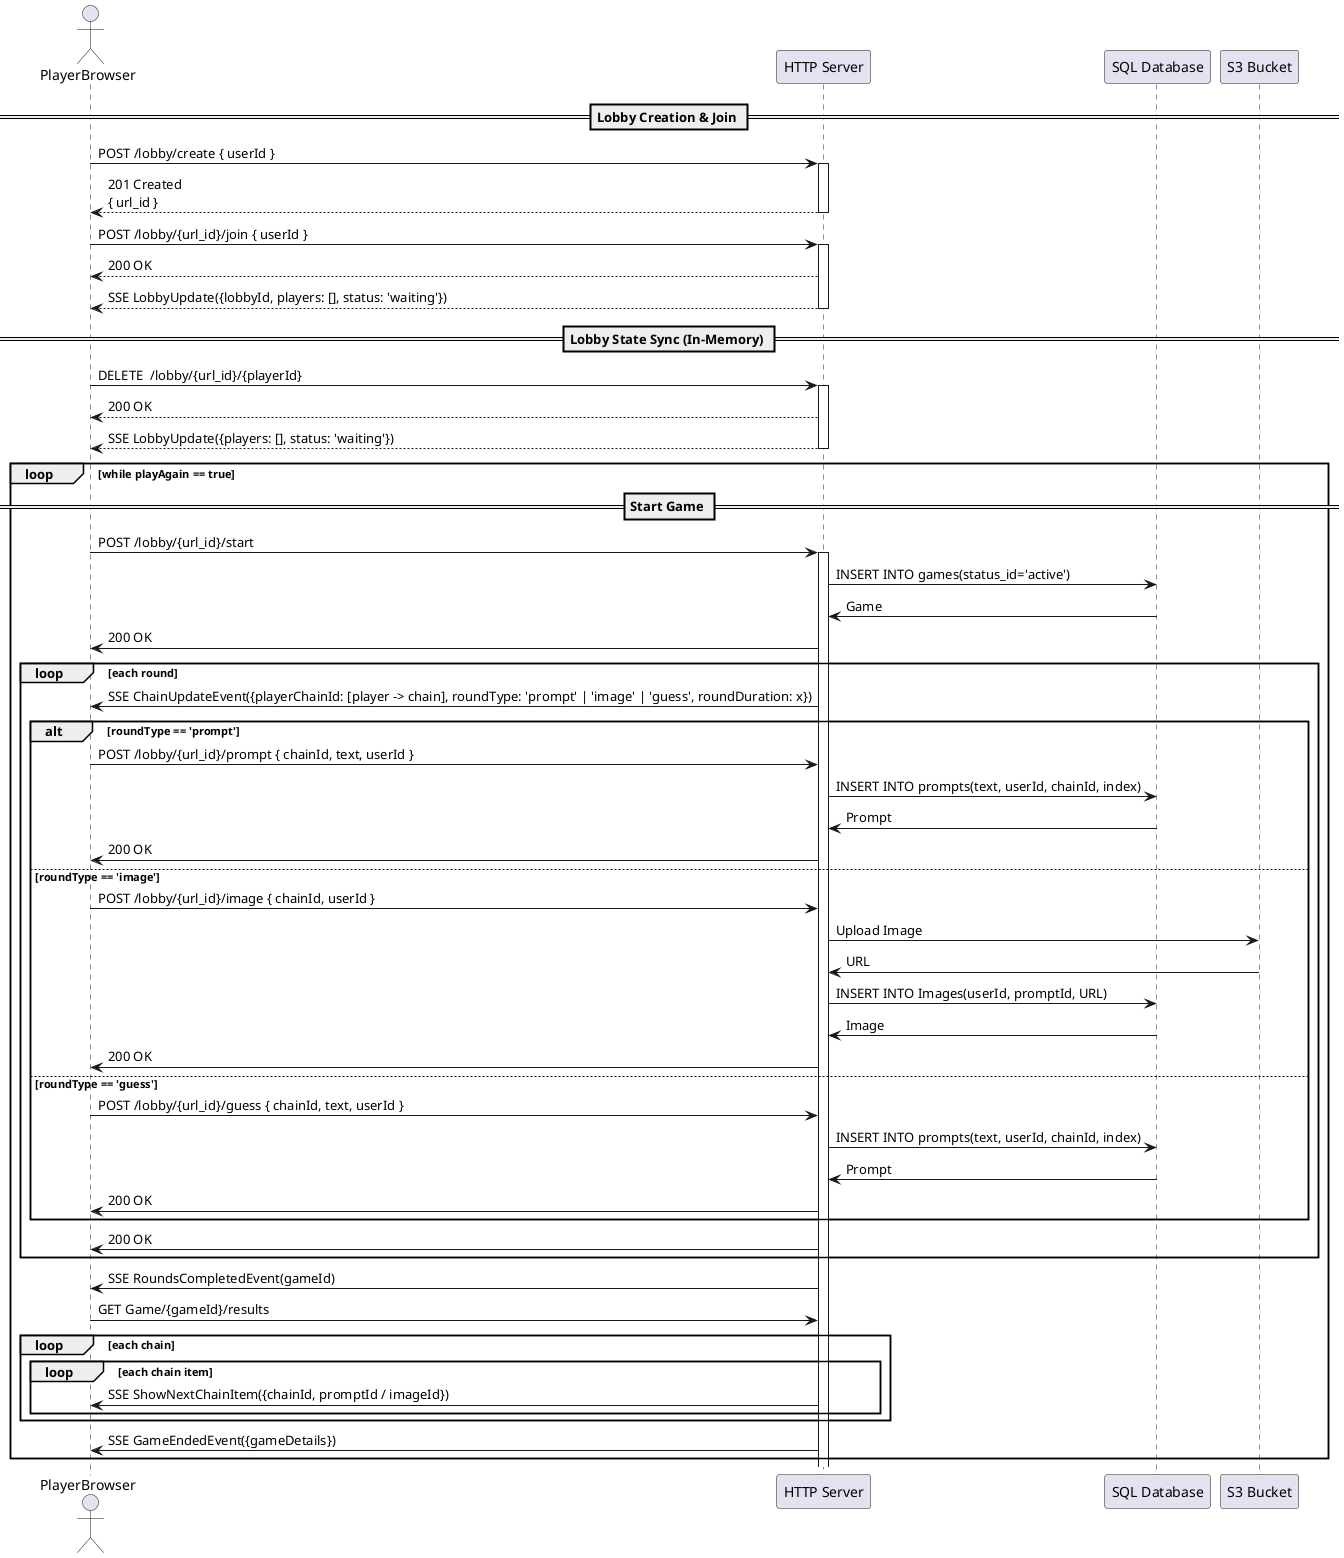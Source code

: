 @startuml Game Flow
actor PlayerBrowser as Browser

participant "HTTP Server" as HTTP
participant "SQL Database" as DB
participant "S3 Bucket" as S3

== Lobby Creation & Join ==
Browser -> HTTP : POST /lobby/create { userId }
activate HTTP
HTTP --> Browser : 201 Created\n{ url_id }
deactivate HTTP

Browser -> HTTP : POST /lobby/{url_id}/join { userId }
activate HTTP
HTTP --> Browser : 200 OK
HTTP --> Browser : SSE LobbyUpdate({lobbyId, players: [], status: 'waiting'})
deactivate HTTP

== Lobby State Sync (In-Memory) ==

Browser -> HTTP : DELETE  /lobby/{url_id}/{playerId}
activate HTTP
HTTP --> Browser : 200 OK
HTTP --> Browser : SSE LobbyUpdate({players: [], status: 'waiting'})
deactivate HTTP

loop while playAgain == true
  == Start Game ==
  Browser -> HTTP : POST /lobby/{url_id}/start
  activate HTTP
  HTTP -> DB : INSERT INTO games(status_id='active')
  DB -> HTTP : Game
  ' do we really need to store the game status?
  HTTP -> Browser : 200 OK 
  loop each round
    HTTP -> Browser : SSE ChainUpdateEvent({playerChainId: [player -> chain], roundType: 'prompt' | 'image' | 'guess', roundDuration: x})

    alt roundType == 'prompt'
      Browser -> HTTP : POST /lobby/{url_id}/prompt { chainId, text, userId }
      HTTP -> DB : INSERT INTO prompts(text, userId, chainId, index)
      DB -> HTTP : Prompt
      HTTP -> Browser : 200 OK
    else roundType == 'image'
      Browser -> HTTP : POST /lobby/{url_id}/image { chainId, userId }
      'the image to chain relationship is implicit -> should it be explicit?
      HTTP -> S3 : Upload Image
      S3 -> HTTP : URL
      HTTP -> DB : INSERT INTO Images(userId, promptId, URL)
      DB -> HTTP : Image
      HTTP -> Browser : 200 OK
    else roundType == 'guess'
      Browser -> HTTP : POST /lobby/{url_id}/guess { chainId, text, userId }
      HTTP -> DB : INSERT INTO prompts(text, userId, chainId, index)
      DB -> HTTP : Prompt
      HTTP -> Browser : 200 OK
    end
    HTTP -> Browser : 200 OK
  end

  'update game status in DB

  'Option 1 -> DB method -> good because of reuse
  HTTP -> Browser : SSE RoundsCompletedEvent(gameId)
  Browser -> HTTP : GET Game/{gameId}/results
  'Option 2 -> SSE method -> good because of speed
  ' HTTP -> Browser : SSE RoundsCompletedEvent({gameDetails})

  loop each chain
    loop each chain item
      HTTP -> Browser : SSE ShowNextChainItem({chainId, promptId / imageId})
    end
  end

  HTTP -> Browser : SSE GameEndedEvent({gameDetails})

'if you decide to play again, loop back to line 28
end

@enduml